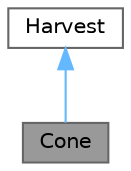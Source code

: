 digraph "Cone"
{
 // LATEX_PDF_SIZE
  bgcolor="transparent";
  edge [fontname=Helvetica,fontsize=10,labelfontname=Helvetica,labelfontsize=10];
  node [fontname=Helvetica,fontsize=10,shape=box,height=0.2,width=0.4];
  Node1 [id="Node000001",label="Cone",height=0.2,width=0.4,color="gray40", fillcolor="grey60", style="filled", fontcolor="black",tooltip=" "];
  Node2 -> Node1 [id="edge1_Node000001_Node000002",dir="back",color="steelblue1",style="solid",tooltip=" "];
  Node2 [id="Node000002",label="Harvest",height=0.2,width=0.4,color="gray40", fillcolor="white", style="filled",URL="$class_harvest.html",tooltip="класс урожай (Harvest) и его наследники Apple (яблоко), Peach (персик) и Cone (шишка) Класс Harvest с..."];
}
